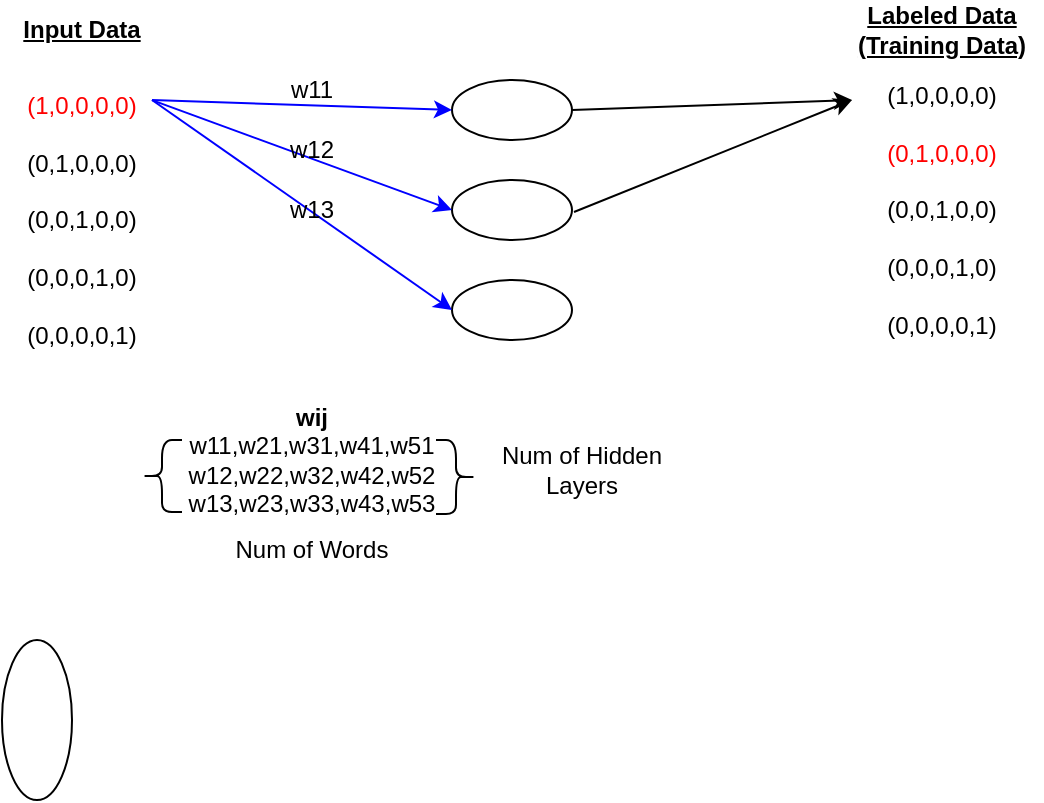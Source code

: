 <mxfile version="22.1.11" type="github">
  <diagram name="ページ1" id="TI5WilhIg9VXwRt2O1O1">
    <mxGraphModel dx="1354" dy="607" grid="1" gridSize="10" guides="1" tooltips="1" connect="1" arrows="1" fold="1" page="1" pageScale="1" pageWidth="827" pageHeight="1169" math="0" shadow="0">
      <root>
        <mxCell id="0" />
        <mxCell id="1" parent="0" />
        <mxCell id="dXD7KfYssszhuP3Bku4T-1" value="&lt;font color=&quot;#ff0000&quot;&gt;(1,0,0,0,0)&lt;br&gt;&lt;/font&gt;&lt;br&gt;(0,1,0,0,0)&lt;br&gt;&lt;br&gt;(0,0,1,0,0)&lt;br&gt;&lt;br&gt;(0,0,0,1,0)&lt;br&gt;&lt;br&gt;(0,0,0,0,1)" style="text;html=1;strokeColor=none;fillColor=none;align=center;verticalAlign=middle;whiteSpace=wrap;rounded=0;" vertex="1" parent="1">
          <mxGeometry x="60" y="170" width="70" height="180" as="geometry" />
        </mxCell>
        <mxCell id="dXD7KfYssszhuP3Bku4T-2" value="" style="ellipse;whiteSpace=wrap;html=1;" vertex="1" parent="1">
          <mxGeometry x="280" y="190" width="60" height="30" as="geometry" />
        </mxCell>
        <mxCell id="dXD7KfYssszhuP3Bku4T-3" value="" style="ellipse;whiteSpace=wrap;html=1;" vertex="1" parent="1">
          <mxGeometry x="280" y="240" width="60" height="30" as="geometry" />
        </mxCell>
        <mxCell id="dXD7KfYssszhuP3Bku4T-4" value="" style="ellipse;whiteSpace=wrap;html=1;" vertex="1" parent="1">
          <mxGeometry x="280" y="290" width="60" height="30" as="geometry" />
        </mxCell>
        <mxCell id="dXD7KfYssszhuP3Bku4T-5" value="(1,0,0,0,0)&lt;br&gt;&lt;br&gt;&lt;font color=&quot;#ff0000&quot;&gt;(0,1,0,0,0)&lt;br&gt;&lt;/font&gt;&lt;br&gt;(0,0,1,0,0)&lt;br&gt;&lt;br&gt;(0,0,0,1,0)&lt;br&gt;&lt;br&gt;(0,0,0,0,1)" style="text;html=1;strokeColor=none;fillColor=none;align=center;verticalAlign=middle;whiteSpace=wrap;rounded=0;" vertex="1" parent="1">
          <mxGeometry x="490" y="165" width="70" height="180" as="geometry" />
        </mxCell>
        <mxCell id="dXD7KfYssszhuP3Bku4T-6" value="&lt;b&gt;&lt;u&gt;Input Data&lt;/u&gt;&lt;/b&gt;" style="text;html=1;strokeColor=none;fillColor=none;align=center;verticalAlign=middle;whiteSpace=wrap;rounded=0;" vertex="1" parent="1">
          <mxGeometry x="55" y="150" width="80" height="30" as="geometry" />
        </mxCell>
        <mxCell id="dXD7KfYssszhuP3Bku4T-7" value="&lt;b&gt;&lt;u&gt;Labeled Data&lt;br&gt;(Training Data)&lt;br&gt;&lt;/u&gt;&lt;/b&gt;" style="text;html=1;strokeColor=none;fillColor=none;align=center;verticalAlign=middle;whiteSpace=wrap;rounded=0;" vertex="1" parent="1">
          <mxGeometry x="475" y="150" width="100" height="30" as="geometry" />
        </mxCell>
        <mxCell id="dXD7KfYssszhuP3Bku4T-10" value="" style="endArrow=classic;html=1;rounded=0;entryX=0;entryY=0.5;entryDx=0;entryDy=0;strokeColor=#0000FF;" edge="1" parent="1" target="dXD7KfYssszhuP3Bku4T-2">
          <mxGeometry width="50" height="50" relative="1" as="geometry">
            <mxPoint x="130" y="200" as="sourcePoint" />
            <mxPoint x="440" y="290" as="targetPoint" />
          </mxGeometry>
        </mxCell>
        <mxCell id="dXD7KfYssszhuP3Bku4T-11" value="" style="endArrow=classic;html=1;rounded=0;entryX=0;entryY=0.5;entryDx=0;entryDy=0;exitX=1;exitY=0.167;exitDx=0;exitDy=0;exitPerimeter=0;strokeColor=#0000FF;" edge="1" parent="1" source="dXD7KfYssszhuP3Bku4T-1" target="dXD7KfYssszhuP3Bku4T-3">
          <mxGeometry width="50" height="50" relative="1" as="geometry">
            <mxPoint x="130" y="205" as="sourcePoint" />
            <mxPoint x="440" y="290" as="targetPoint" />
          </mxGeometry>
        </mxCell>
        <mxCell id="dXD7KfYssszhuP3Bku4T-12" value="" style="endArrow=classic;html=1;rounded=0;entryX=0;entryY=0.5;entryDx=0;entryDy=0;strokeColor=#0000FF;" edge="1" parent="1" target="dXD7KfYssszhuP3Bku4T-4">
          <mxGeometry width="50" height="50" relative="1" as="geometry">
            <mxPoint x="130" y="200" as="sourcePoint" />
            <mxPoint x="440" y="290" as="targetPoint" />
          </mxGeometry>
        </mxCell>
        <mxCell id="dXD7KfYssszhuP3Bku4T-13" value="w11" style="text;html=1;strokeColor=none;fillColor=none;align=center;verticalAlign=middle;whiteSpace=wrap;rounded=0;" vertex="1" parent="1">
          <mxGeometry x="180" y="180" width="60" height="30" as="geometry" />
        </mxCell>
        <mxCell id="dXD7KfYssszhuP3Bku4T-14" value="w12" style="text;html=1;strokeColor=none;fillColor=none;align=center;verticalAlign=middle;whiteSpace=wrap;rounded=0;" vertex="1" parent="1">
          <mxGeometry x="180" y="210" width="60" height="30" as="geometry" />
        </mxCell>
        <mxCell id="dXD7KfYssszhuP3Bku4T-15" value="w13" style="text;html=1;strokeColor=none;fillColor=none;align=center;verticalAlign=middle;whiteSpace=wrap;rounded=0;" vertex="1" parent="1">
          <mxGeometry x="180" y="240" width="60" height="30" as="geometry" />
        </mxCell>
        <mxCell id="dXD7KfYssszhuP3Bku4T-17" value="" style="endArrow=classic;html=1;rounded=0;exitX=1;exitY=0.5;exitDx=0;exitDy=0;" edge="1" parent="1" source="dXD7KfYssszhuP3Bku4T-2">
          <mxGeometry width="50" height="50" relative="1" as="geometry">
            <mxPoint x="390" y="340" as="sourcePoint" />
            <mxPoint x="480" y="200" as="targetPoint" />
          </mxGeometry>
        </mxCell>
        <mxCell id="dXD7KfYssszhuP3Bku4T-18" value="" style="endArrow=classic;html=1;rounded=0;exitX=1;exitY=0.5;exitDx=0;exitDy=0;" edge="1" parent="1">
          <mxGeometry width="50" height="50" relative="1" as="geometry">
            <mxPoint x="341" y="256" as="sourcePoint" />
            <mxPoint x="480" y="200" as="targetPoint" />
          </mxGeometry>
        </mxCell>
        <mxCell id="dXD7KfYssszhuP3Bku4T-19" value="&lt;b&gt;wij&lt;br&gt;&lt;/b&gt;w11,w21,w31,w41,w51&lt;br&gt;w12,w22,w32,w42,w52&lt;br&gt;w13,w23,w33,w43,w53" style="text;html=1;strokeColor=none;fillColor=none;align=center;verticalAlign=middle;whiteSpace=wrap;rounded=0;" vertex="1" parent="1">
          <mxGeometry x="90" y="350" width="240" height="60" as="geometry" />
        </mxCell>
        <mxCell id="dXD7KfYssszhuP3Bku4T-20" value="" style="shape=curlyBracket;whiteSpace=wrap;html=1;rounded=1;flipH=1;labelPosition=right;verticalLabelPosition=middle;align=left;verticalAlign=middle;" vertex="1" parent="1">
          <mxGeometry x="272" y="370" width="20" height="37" as="geometry" />
        </mxCell>
        <mxCell id="dXD7KfYssszhuP3Bku4T-22" value="" style="shape=curlyBracket;whiteSpace=wrap;html=1;rounded=1;labelPosition=left;verticalLabelPosition=middle;align=right;verticalAlign=middle;" vertex="1" parent="1">
          <mxGeometry x="125" y="370" width="20" height="36" as="geometry" />
        </mxCell>
        <mxCell id="dXD7KfYssszhuP3Bku4T-24" value="Num of Words" style="text;html=1;strokeColor=none;fillColor=none;align=center;verticalAlign=middle;whiteSpace=wrap;rounded=0;" vertex="1" parent="1">
          <mxGeometry x="165" y="410" width="90" height="30" as="geometry" />
        </mxCell>
        <mxCell id="dXD7KfYssszhuP3Bku4T-25" value="Num of Hidden Layers" style="text;html=1;strokeColor=none;fillColor=none;align=center;verticalAlign=middle;whiteSpace=wrap;rounded=0;" vertex="1" parent="1">
          <mxGeometry x="300" y="370" width="90" height="30" as="geometry" />
        </mxCell>
        <mxCell id="dXD7KfYssszhuP3Bku4T-27" value="" style="ellipse;whiteSpace=wrap;html=1;" vertex="1" parent="1">
          <mxGeometry x="55" y="470" width="35" height="80" as="geometry" />
        </mxCell>
      </root>
    </mxGraphModel>
  </diagram>
</mxfile>
